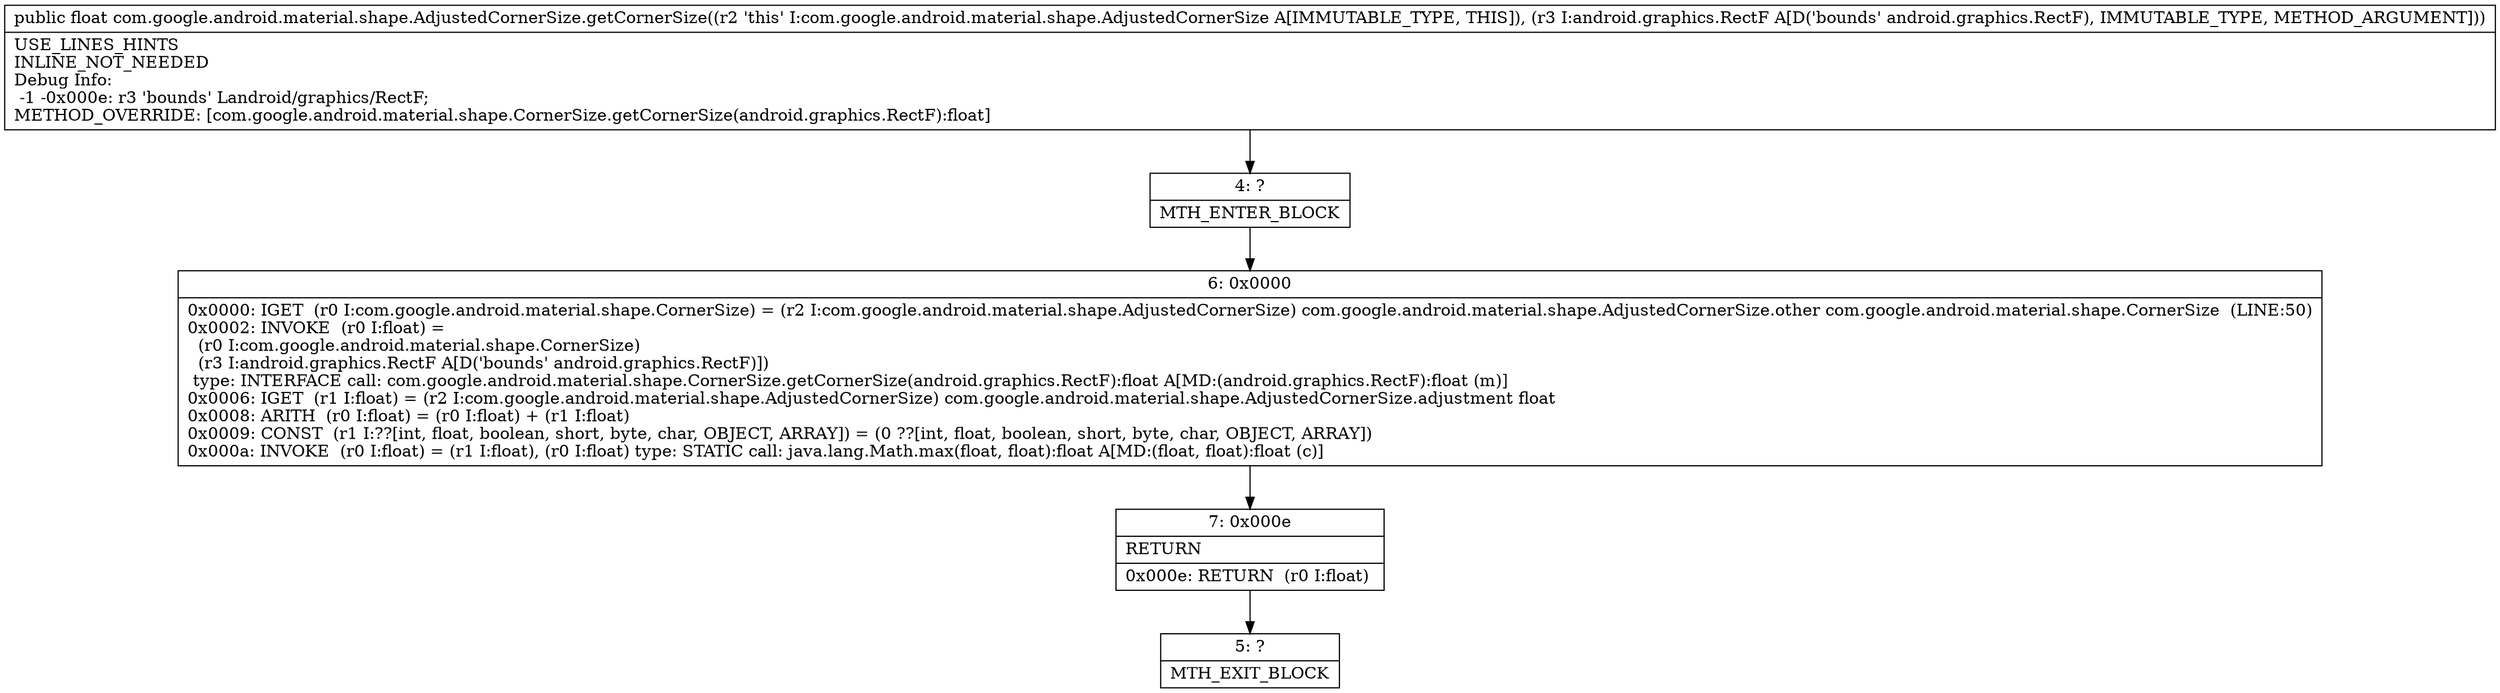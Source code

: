 digraph "CFG forcom.google.android.material.shape.AdjustedCornerSize.getCornerSize(Landroid\/graphics\/RectF;)F" {
Node_4 [shape=record,label="{4\:\ ?|MTH_ENTER_BLOCK\l}"];
Node_6 [shape=record,label="{6\:\ 0x0000|0x0000: IGET  (r0 I:com.google.android.material.shape.CornerSize) = (r2 I:com.google.android.material.shape.AdjustedCornerSize) com.google.android.material.shape.AdjustedCornerSize.other com.google.android.material.shape.CornerSize  (LINE:50)\l0x0002: INVOKE  (r0 I:float) = \l  (r0 I:com.google.android.material.shape.CornerSize)\l  (r3 I:android.graphics.RectF A[D('bounds' android.graphics.RectF)])\l type: INTERFACE call: com.google.android.material.shape.CornerSize.getCornerSize(android.graphics.RectF):float A[MD:(android.graphics.RectF):float (m)]\l0x0006: IGET  (r1 I:float) = (r2 I:com.google.android.material.shape.AdjustedCornerSize) com.google.android.material.shape.AdjustedCornerSize.adjustment float \l0x0008: ARITH  (r0 I:float) = (r0 I:float) + (r1 I:float) \l0x0009: CONST  (r1 I:??[int, float, boolean, short, byte, char, OBJECT, ARRAY]) = (0 ??[int, float, boolean, short, byte, char, OBJECT, ARRAY]) \l0x000a: INVOKE  (r0 I:float) = (r1 I:float), (r0 I:float) type: STATIC call: java.lang.Math.max(float, float):float A[MD:(float, float):float (c)]\l}"];
Node_7 [shape=record,label="{7\:\ 0x000e|RETURN\l|0x000e: RETURN  (r0 I:float) \l}"];
Node_5 [shape=record,label="{5\:\ ?|MTH_EXIT_BLOCK\l}"];
MethodNode[shape=record,label="{public float com.google.android.material.shape.AdjustedCornerSize.getCornerSize((r2 'this' I:com.google.android.material.shape.AdjustedCornerSize A[IMMUTABLE_TYPE, THIS]), (r3 I:android.graphics.RectF A[D('bounds' android.graphics.RectF), IMMUTABLE_TYPE, METHOD_ARGUMENT]))  | USE_LINES_HINTS\lINLINE_NOT_NEEDED\lDebug Info:\l  \-1 \-0x000e: r3 'bounds' Landroid\/graphics\/RectF;\lMETHOD_OVERRIDE: [com.google.android.material.shape.CornerSize.getCornerSize(android.graphics.RectF):float]\l}"];
MethodNode -> Node_4;Node_4 -> Node_6;
Node_6 -> Node_7;
Node_7 -> Node_5;
}

